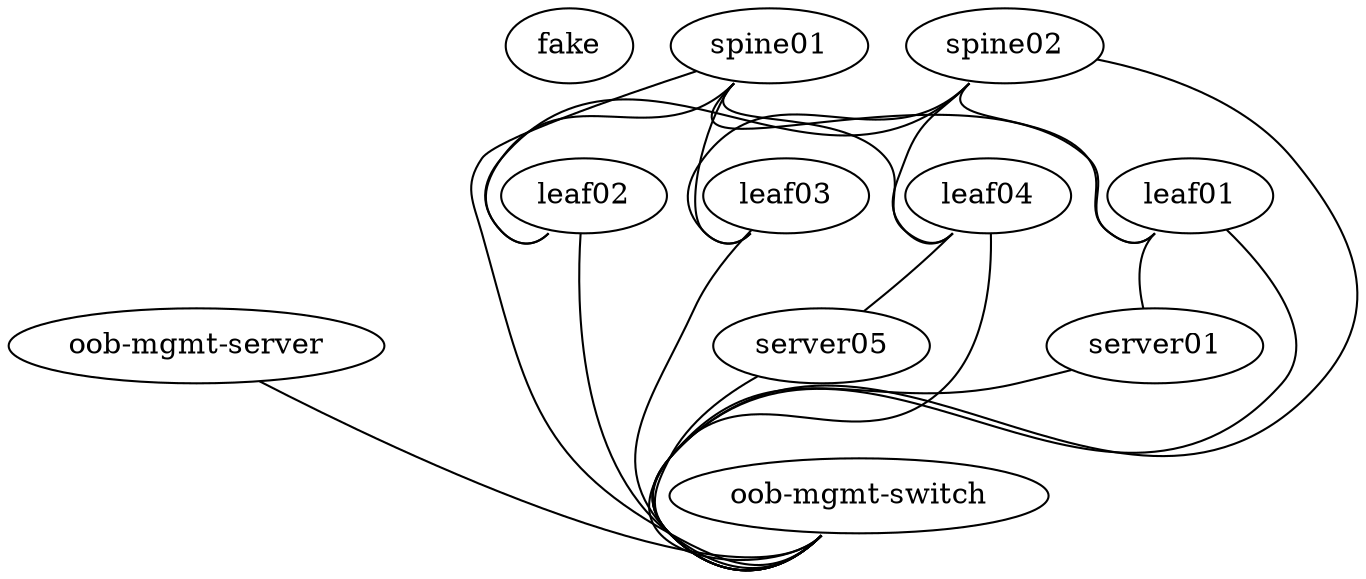 graph ssmdemo {
   
   "fake" [function="fake"]
   "oob-mgmt-server"  [function="oob-server" cpu="2" memory="2048"]
   "oob-mgmt-switch"  [function="oob-switch" mgmt_ip="192.168.200.251"]

   "spine01" [function="spine" version="4.4.0" mgmt_ip="192.168.200.21" ports="32"]
   "spine02" [function="spine" version="4.4.0" mgmt_ip="192.168.200.22" ports="32"]
   "leaf01" [function="leaf" version="4.4.0" mgmt_ip="192.168.200.11" ports="54"]
   "leaf02" [function="leaf" version="4.4.0" mgmt_ip="192.168.200.12" ports="54"]
   "leaf03" [function="leaf" version="4.4.0" mgmt_ip="192.168.200.13" ports="54"]
   "leaf04" [function="leaf" version="4.4.0" mgmt_ip="192.168.200.14" ports="54"]
   
   "server01" [function="host" os="generic/ubuntu1804" mgmt_ip="192.168.200.31" nic_model="e1000"]
   "server05" [function="host" os="generic/ubuntu1804" mgmt_ip="192.168.200.35" nic_model="e1000"]

   "spine01":"swp1" -- "leaf01":"swp51"
   "spine02":"swp1" -- "leaf01":"swp52"

   "spine01":"swp2" -- "leaf02":"swp51"
   "spine02":"swp2" -- "leaf02":"swp52"

   "spine01":"swp3" -- "leaf03":"swp51"
   "spine02":"swp3" -- "leaf03":"swp52"

   "spine01":"swp4" -- "leaf04":"swp51"
   "spine02":"swp4" -- "leaf04":"swp52"


   "leaf01":"swp1" -- "server01":"eth1"

   "leaf04":"swp2" -- "server05":"eth2"

   "oob-mgmt-server":"eth1" -- "oob-mgmt-switch":"swp1"
   "server01":"eth0" -- "oob-mgmt-switch":"swp2" [left_mac="44:38:39:22:01:7e"]

   "server05":"eth0" -- "oob-mgmt-switch":"swp6" [left_mac="44:38:39:22:01:88"]
   "leaf01":"eth0" -- "oob-mgmt-switch":"swp10" [left_mac="44:38:39:22:01:7a"]
   "leaf02":"eth0" -- "oob-mgmt-switch":"swp11" [left_mac="44:38:39:22:01:78"]
   "leaf03":"eth0" -- "oob-mgmt-switch":"swp12" [left_mac="44:38:39:22:01:84"]
   "leaf04":"eth0" -- "oob-mgmt-switch":"swp13" [left_mac="44:38:39:22:01:8a"]
   "spine01":"eth0" -- "oob-mgmt-switch":"swp14" [left_mac="44:38:39:22:01:82"]
   "spine02":"eth0" -- "oob-mgmt-switch":"swp15" [left_mac="44:38:39:22:01:92"]
}
